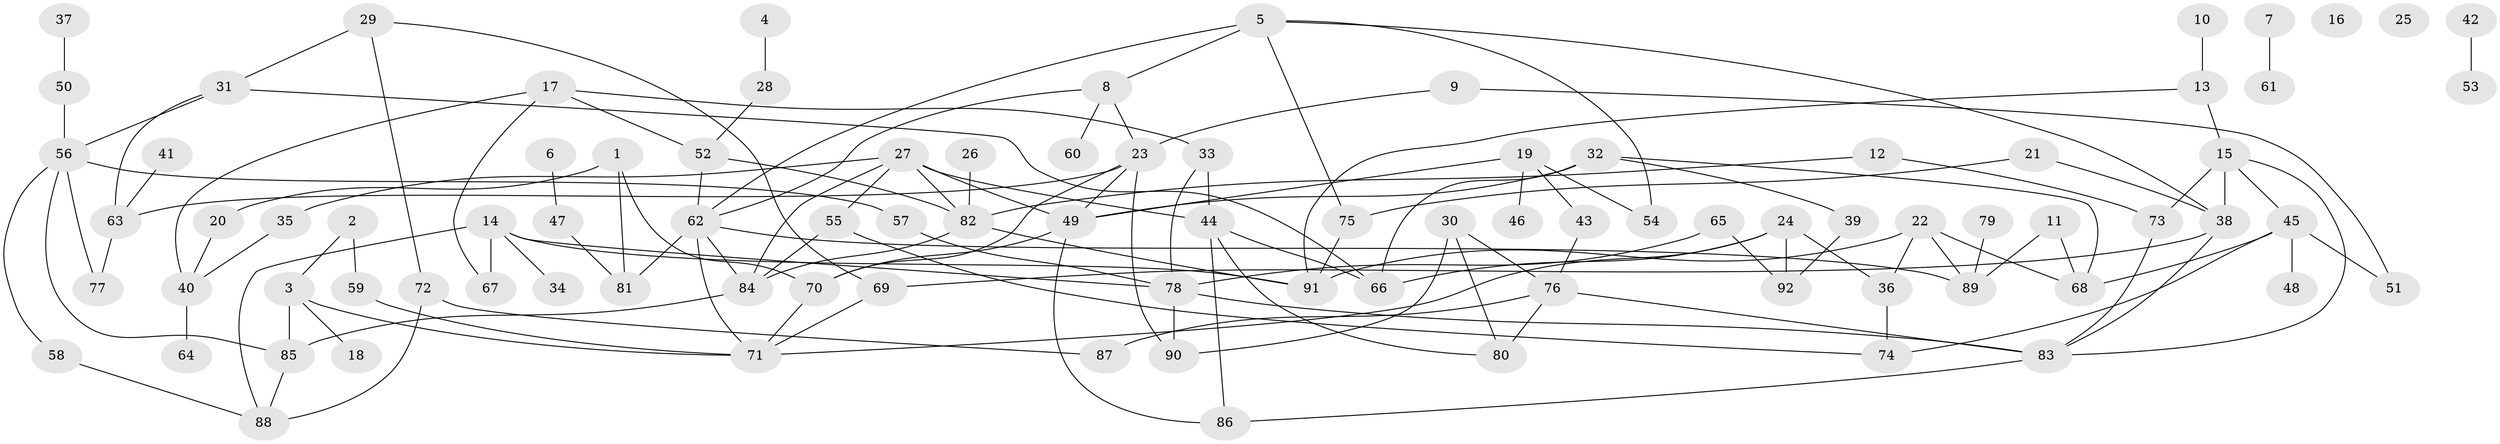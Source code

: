 // coarse degree distribution, {5: 0.19047619047619047, 4: 0.21428571428571427, 3: 0.14285714285714285, 2: 0.16666666666666666, 1: 0.09523809523809523, 9: 0.023809523809523808, 7: 0.07142857142857142, 6: 0.09523809523809523}
// Generated by graph-tools (version 1.1) at 2025/35/03/04/25 23:35:50]
// undirected, 92 vertices, 139 edges
graph export_dot {
  node [color=gray90,style=filled];
  1;
  2;
  3;
  4;
  5;
  6;
  7;
  8;
  9;
  10;
  11;
  12;
  13;
  14;
  15;
  16;
  17;
  18;
  19;
  20;
  21;
  22;
  23;
  24;
  25;
  26;
  27;
  28;
  29;
  30;
  31;
  32;
  33;
  34;
  35;
  36;
  37;
  38;
  39;
  40;
  41;
  42;
  43;
  44;
  45;
  46;
  47;
  48;
  49;
  50;
  51;
  52;
  53;
  54;
  55;
  56;
  57;
  58;
  59;
  60;
  61;
  62;
  63;
  64;
  65;
  66;
  67;
  68;
  69;
  70;
  71;
  72;
  73;
  74;
  75;
  76;
  77;
  78;
  79;
  80;
  81;
  82;
  83;
  84;
  85;
  86;
  87;
  88;
  89;
  90;
  91;
  92;
  1 -- 20;
  1 -- 70;
  1 -- 81;
  2 -- 3;
  2 -- 59;
  3 -- 18;
  3 -- 71;
  3 -- 85;
  4 -- 28;
  5 -- 8;
  5 -- 38;
  5 -- 54;
  5 -- 62;
  5 -- 75;
  6 -- 47;
  7 -- 61;
  8 -- 23;
  8 -- 60;
  8 -- 62;
  9 -- 23;
  9 -- 51;
  10 -- 13;
  11 -- 68;
  11 -- 89;
  12 -- 73;
  12 -- 82;
  13 -- 15;
  13 -- 91;
  14 -- 34;
  14 -- 67;
  14 -- 78;
  14 -- 88;
  14 -- 91;
  15 -- 38;
  15 -- 45;
  15 -- 73;
  15 -- 83;
  17 -- 33;
  17 -- 40;
  17 -- 52;
  17 -- 67;
  19 -- 43;
  19 -- 46;
  19 -- 49;
  19 -- 54;
  20 -- 40;
  21 -- 38;
  21 -- 75;
  22 -- 36;
  22 -- 68;
  22 -- 89;
  22 -- 91;
  23 -- 49;
  23 -- 63;
  23 -- 70;
  23 -- 90;
  24 -- 36;
  24 -- 66;
  24 -- 71;
  24 -- 92;
  26 -- 82;
  27 -- 35;
  27 -- 44;
  27 -- 49;
  27 -- 55;
  27 -- 82;
  27 -- 84;
  28 -- 52;
  29 -- 31;
  29 -- 69;
  29 -- 72;
  30 -- 76;
  30 -- 80;
  30 -- 90;
  31 -- 56;
  31 -- 63;
  31 -- 66;
  32 -- 39;
  32 -- 49;
  32 -- 66;
  32 -- 68;
  33 -- 44;
  33 -- 78;
  35 -- 40;
  36 -- 74;
  37 -- 50;
  38 -- 69;
  38 -- 83;
  39 -- 92;
  40 -- 64;
  41 -- 63;
  42 -- 53;
  43 -- 76;
  44 -- 66;
  44 -- 80;
  44 -- 86;
  45 -- 48;
  45 -- 51;
  45 -- 68;
  45 -- 74;
  47 -- 81;
  49 -- 70;
  49 -- 86;
  50 -- 56;
  52 -- 62;
  52 -- 82;
  55 -- 74;
  55 -- 84;
  56 -- 57;
  56 -- 58;
  56 -- 77;
  56 -- 85;
  57 -- 78;
  58 -- 88;
  59 -- 71;
  62 -- 71;
  62 -- 81;
  62 -- 84;
  62 -- 89;
  63 -- 77;
  65 -- 78;
  65 -- 92;
  69 -- 71;
  70 -- 71;
  72 -- 87;
  72 -- 88;
  73 -- 83;
  75 -- 91;
  76 -- 80;
  76 -- 83;
  76 -- 87;
  78 -- 83;
  78 -- 90;
  79 -- 89;
  82 -- 84;
  82 -- 91;
  83 -- 86;
  84 -- 85;
  85 -- 88;
}
